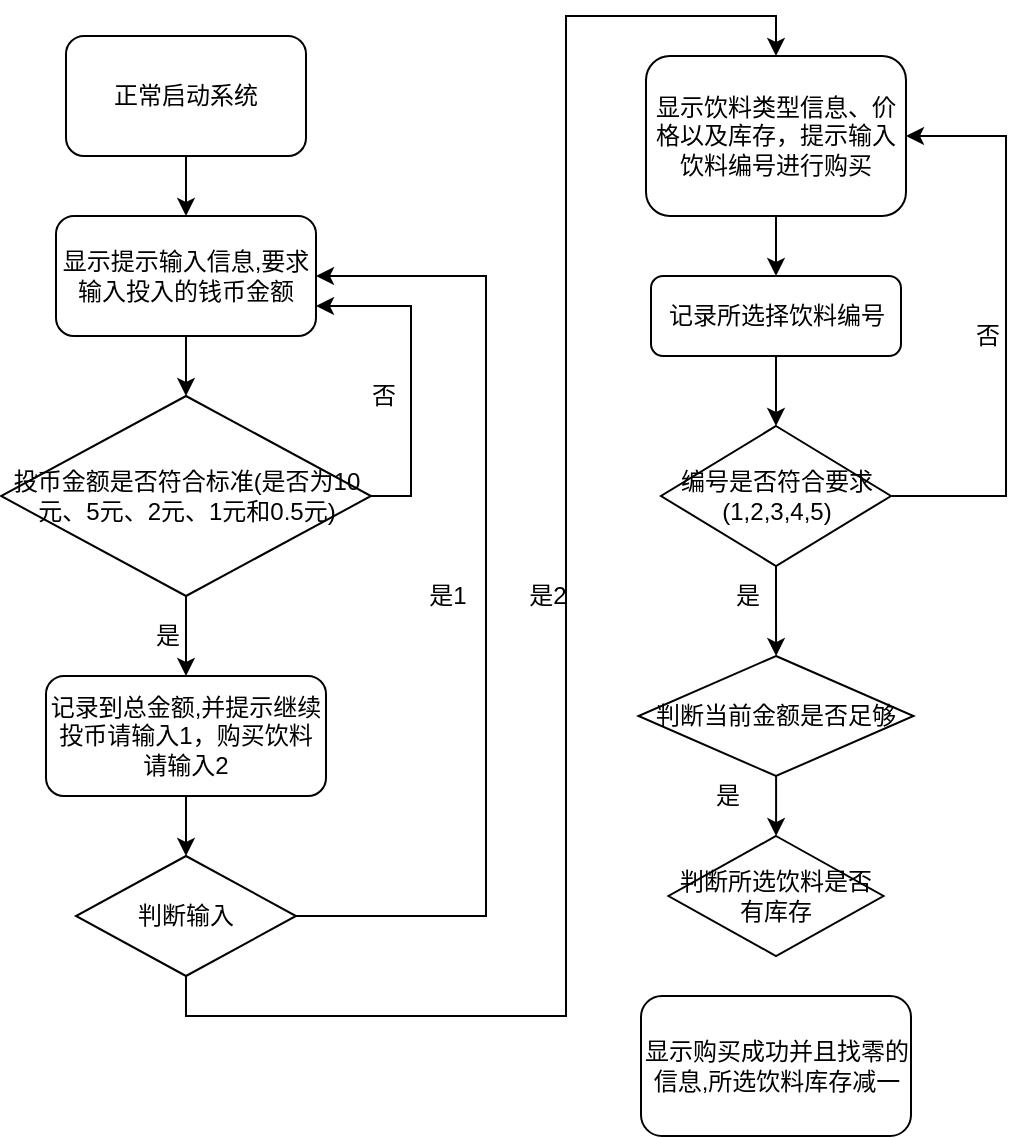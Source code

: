 <mxfile version="17.4.5" type="github">
  <diagram id="FJGyW_m41Oil5FD7QTVI" name="Page-1">
    <mxGraphModel dx="1278" dy="491" grid="1" gridSize="10" guides="1" tooltips="1" connect="1" arrows="1" fold="1" page="1" pageScale="1" pageWidth="1169" pageHeight="1654" math="0" shadow="0">
      <root>
        <mxCell id="0" />
        <mxCell id="1" parent="0" />
        <mxCell id="zHj45qtNkuRzu1C0QYln-14" value="" style="edgeStyle=orthogonalEdgeStyle;rounded=0;orthogonalLoop=1;jettySize=auto;html=1;" edge="1" parent="1" source="zHj45qtNkuRzu1C0QYln-1" target="zHj45qtNkuRzu1C0QYln-2">
          <mxGeometry relative="1" as="geometry" />
        </mxCell>
        <mxCell id="zHj45qtNkuRzu1C0QYln-1" value="正常启动系统" style="rounded=1;whiteSpace=wrap;html=1;" vertex="1" parent="1">
          <mxGeometry x="70" y="30" width="120" height="60" as="geometry" />
        </mxCell>
        <mxCell id="zHj45qtNkuRzu1C0QYln-13" value="" style="edgeStyle=orthogonalEdgeStyle;rounded=0;orthogonalLoop=1;jettySize=auto;html=1;" edge="1" parent="1" source="zHj45qtNkuRzu1C0QYln-2" target="zHj45qtNkuRzu1C0QYln-5">
          <mxGeometry relative="1" as="geometry" />
        </mxCell>
        <mxCell id="zHj45qtNkuRzu1C0QYln-2" value="显示提示输入信息,要求输入投入的钱币金额" style="rounded=1;whiteSpace=wrap;html=1;" vertex="1" parent="1">
          <mxGeometry x="65" y="120" width="130" height="60" as="geometry" />
        </mxCell>
        <mxCell id="zHj45qtNkuRzu1C0QYln-8" style="edgeStyle=orthogonalEdgeStyle;rounded=0;orthogonalLoop=1;jettySize=auto;html=1;exitX=0.5;exitY=1;exitDx=0;exitDy=0;entryX=0.5;entryY=0;entryDx=0;entryDy=0;" edge="1" parent="1" source="zHj45qtNkuRzu1C0QYln-5" target="zHj45qtNkuRzu1C0QYln-6">
          <mxGeometry relative="1" as="geometry" />
        </mxCell>
        <mxCell id="zHj45qtNkuRzu1C0QYln-15" style="edgeStyle=orthogonalEdgeStyle;rounded=0;orthogonalLoop=1;jettySize=auto;html=1;exitX=1;exitY=0.5;exitDx=0;exitDy=0;entryX=1;entryY=0.75;entryDx=0;entryDy=0;" edge="1" parent="1" source="zHj45qtNkuRzu1C0QYln-5" target="zHj45qtNkuRzu1C0QYln-2">
          <mxGeometry relative="1" as="geometry" />
        </mxCell>
        <mxCell id="zHj45qtNkuRzu1C0QYln-5" value="投币金额是否符合标准(是否为10元、5元、2元、1元和0.5元)" style="rhombus;whiteSpace=wrap;html=1;" vertex="1" parent="1">
          <mxGeometry x="37.5" y="210" width="185" height="100" as="geometry" />
        </mxCell>
        <mxCell id="zHj45qtNkuRzu1C0QYln-11" value="" style="edgeStyle=orthogonalEdgeStyle;rounded=0;orthogonalLoop=1;jettySize=auto;html=1;" edge="1" parent="1" source="zHj45qtNkuRzu1C0QYln-6" target="zHj45qtNkuRzu1C0QYln-7">
          <mxGeometry relative="1" as="geometry" />
        </mxCell>
        <mxCell id="zHj45qtNkuRzu1C0QYln-6" value="记录到总金额,并提示继续投币请输入1，购买饮料请输入2" style="rounded=1;whiteSpace=wrap;html=1;" vertex="1" parent="1">
          <mxGeometry x="60" y="350" width="140" height="60" as="geometry" />
        </mxCell>
        <mxCell id="zHj45qtNkuRzu1C0QYln-18" style="edgeStyle=orthogonalEdgeStyle;rounded=0;orthogonalLoop=1;jettySize=auto;html=1;exitX=1;exitY=0.5;exitDx=0;exitDy=0;entryX=1;entryY=0.5;entryDx=0;entryDy=0;" edge="1" parent="1" source="zHj45qtNkuRzu1C0QYln-7" target="zHj45qtNkuRzu1C0QYln-2">
          <mxGeometry relative="1" as="geometry">
            <Array as="points">
              <mxPoint x="280" y="470" />
              <mxPoint x="280" y="150" />
            </Array>
          </mxGeometry>
        </mxCell>
        <mxCell id="zHj45qtNkuRzu1C0QYln-19" style="edgeStyle=orthogonalEdgeStyle;rounded=0;orthogonalLoop=1;jettySize=auto;html=1;exitX=0.5;exitY=1;exitDx=0;exitDy=0;entryX=0.5;entryY=0;entryDx=0;entryDy=0;" edge="1" parent="1" source="zHj45qtNkuRzu1C0QYln-7" target="zHj45qtNkuRzu1C0QYln-17">
          <mxGeometry relative="1" as="geometry">
            <Array as="points">
              <mxPoint x="130" y="520" />
              <mxPoint x="320" y="520" />
              <mxPoint x="320" y="20" />
              <mxPoint x="425" y="20" />
            </Array>
          </mxGeometry>
        </mxCell>
        <mxCell id="zHj45qtNkuRzu1C0QYln-7" value="判断输入" style="rhombus;whiteSpace=wrap;html=1;" vertex="1" parent="1">
          <mxGeometry x="75" y="440" width="110" height="60" as="geometry" />
        </mxCell>
        <mxCell id="zHj45qtNkuRzu1C0QYln-9" value="是" style="text;html=1;strokeColor=none;fillColor=none;align=center;verticalAlign=middle;whiteSpace=wrap;rounded=0;" vertex="1" parent="1">
          <mxGeometry x="100" y="320" width="42" height="20" as="geometry" />
        </mxCell>
        <mxCell id="zHj45qtNkuRzu1C0QYln-10" value="是1" style="text;html=1;strokeColor=none;fillColor=none;align=center;verticalAlign=middle;whiteSpace=wrap;rounded=0;" vertex="1" parent="1">
          <mxGeometry x="240" y="300" width="42" height="20" as="geometry" />
        </mxCell>
        <mxCell id="zHj45qtNkuRzu1C0QYln-16" value="否" style="text;html=1;strokeColor=none;fillColor=none;align=center;verticalAlign=middle;whiteSpace=wrap;rounded=0;" vertex="1" parent="1">
          <mxGeometry x="208" y="200" width="42" height="20" as="geometry" />
        </mxCell>
        <mxCell id="zHj45qtNkuRzu1C0QYln-23" value="" style="edgeStyle=orthogonalEdgeStyle;rounded=0;orthogonalLoop=1;jettySize=auto;html=1;" edge="1" parent="1" source="zHj45qtNkuRzu1C0QYln-17" target="zHj45qtNkuRzu1C0QYln-22">
          <mxGeometry relative="1" as="geometry" />
        </mxCell>
        <mxCell id="zHj45qtNkuRzu1C0QYln-17" value="显示饮料类型信息、价格以及库存，提示输入饮料编号进行购买" style="rounded=1;whiteSpace=wrap;html=1;" vertex="1" parent="1">
          <mxGeometry x="360" y="40" width="130" height="80" as="geometry" />
        </mxCell>
        <mxCell id="zHj45qtNkuRzu1C0QYln-20" value="是2" style="text;html=1;strokeColor=none;fillColor=none;align=center;verticalAlign=middle;whiteSpace=wrap;rounded=0;" vertex="1" parent="1">
          <mxGeometry x="290" y="300" width="42" height="20" as="geometry" />
        </mxCell>
        <mxCell id="zHj45qtNkuRzu1C0QYln-25" value="" style="edgeStyle=orthogonalEdgeStyle;rounded=0;orthogonalLoop=1;jettySize=auto;html=1;" edge="1" parent="1" source="zHj45qtNkuRzu1C0QYln-22" target="zHj45qtNkuRzu1C0QYln-24">
          <mxGeometry relative="1" as="geometry" />
        </mxCell>
        <mxCell id="zHj45qtNkuRzu1C0QYln-22" value="记录所选择饮料编号" style="rounded=1;whiteSpace=wrap;html=1;" vertex="1" parent="1">
          <mxGeometry x="362.5" y="150" width="125" height="40" as="geometry" />
        </mxCell>
        <mxCell id="zHj45qtNkuRzu1C0QYln-26" style="edgeStyle=orthogonalEdgeStyle;rounded=0;orthogonalLoop=1;jettySize=auto;html=1;exitX=1;exitY=0.5;exitDx=0;exitDy=0;entryX=1;entryY=0.5;entryDx=0;entryDy=0;" edge="1" parent="1" source="zHj45qtNkuRzu1C0QYln-24" target="zHj45qtNkuRzu1C0QYln-17">
          <mxGeometry relative="1" as="geometry">
            <Array as="points">
              <mxPoint x="540" y="260" />
              <mxPoint x="540" y="80" />
            </Array>
          </mxGeometry>
        </mxCell>
        <mxCell id="zHj45qtNkuRzu1C0QYln-29" value="" style="edgeStyle=orthogonalEdgeStyle;rounded=0;orthogonalLoop=1;jettySize=auto;html=1;" edge="1" parent="1" source="zHj45qtNkuRzu1C0QYln-24" target="zHj45qtNkuRzu1C0QYln-28">
          <mxGeometry relative="1" as="geometry" />
        </mxCell>
        <mxCell id="zHj45qtNkuRzu1C0QYln-24" value="编号是否符合要求(1,2,3,4,5)" style="rhombus;whiteSpace=wrap;html=1;" vertex="1" parent="1">
          <mxGeometry x="367.5" y="225" width="115" height="70" as="geometry" />
        </mxCell>
        <mxCell id="zHj45qtNkuRzu1C0QYln-27" value="否" style="text;html=1;strokeColor=none;fillColor=none;align=center;verticalAlign=middle;whiteSpace=wrap;rounded=0;" vertex="1" parent="1">
          <mxGeometry x="510" y="170" width="42" height="20" as="geometry" />
        </mxCell>
        <mxCell id="zHj45qtNkuRzu1C0QYln-32" value="" style="edgeStyle=orthogonalEdgeStyle;rounded=0;orthogonalLoop=1;jettySize=auto;html=1;" edge="1" parent="1" source="zHj45qtNkuRzu1C0QYln-28" target="zHj45qtNkuRzu1C0QYln-31">
          <mxGeometry relative="1" as="geometry" />
        </mxCell>
        <mxCell id="zHj45qtNkuRzu1C0QYln-28" value="判断当前金额是否足够" style="rhombus;whiteSpace=wrap;html=1;" vertex="1" parent="1">
          <mxGeometry x="356.25" y="340" width="137.5" height="60" as="geometry" />
        </mxCell>
        <mxCell id="zHj45qtNkuRzu1C0QYln-30" value="是" style="text;html=1;strokeColor=none;fillColor=none;align=center;verticalAlign=middle;whiteSpace=wrap;rounded=0;" vertex="1" parent="1">
          <mxGeometry x="390" y="300" width="42" height="20" as="geometry" />
        </mxCell>
        <mxCell id="zHj45qtNkuRzu1C0QYln-31" value="判断所选饮料是否有库存" style="rhombus;whiteSpace=wrap;html=1;" vertex="1" parent="1">
          <mxGeometry x="371.25" y="430" width="107.5" height="60" as="geometry" />
        </mxCell>
        <mxCell id="zHj45qtNkuRzu1C0QYln-33" value="是" style="text;html=1;strokeColor=none;fillColor=none;align=center;verticalAlign=middle;whiteSpace=wrap;rounded=0;" vertex="1" parent="1">
          <mxGeometry x="380" y="400" width="42" height="20" as="geometry" />
        </mxCell>
        <mxCell id="zHj45qtNkuRzu1C0QYln-34" value="显示购买成功并且找零的信息,所选饮料库存减一" style="rounded=1;whiteSpace=wrap;html=1;" vertex="1" parent="1">
          <mxGeometry x="357.5" y="510" width="135" height="70" as="geometry" />
        </mxCell>
      </root>
    </mxGraphModel>
  </diagram>
</mxfile>
